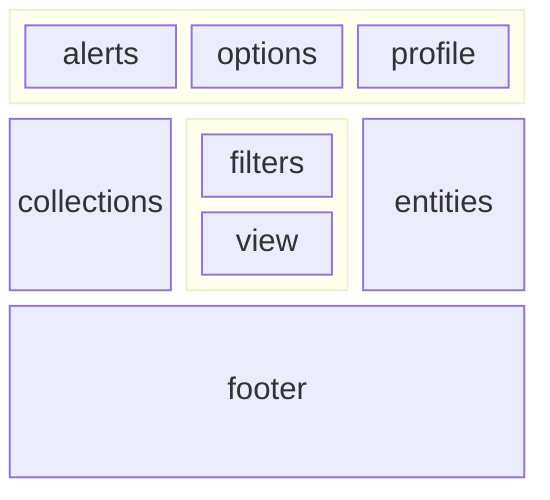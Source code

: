 block-beta
    columns 3
    block:header:3
        columns 3
        alerts options profile
    end
    collections
    block
        columns 1
        filters view
    end
    entities
    footer:3